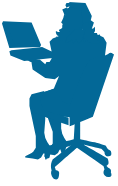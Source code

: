 <mxfile version="16.5.3" type="github"><diagram id="tKR9JdSKPvEkZK_Wvz4E" name="Page-1"><mxGraphModel dx="1022" dy="529" grid="1" gridSize="10" guides="1" tooltips="1" connect="1" arrows="1" fold="1" page="1" pageScale="1" pageWidth="827" pageHeight="1169" math="0" shadow="0"><root><mxCell id="0"/><mxCell id="1" parent="0"/><mxCell id="rok-xmegfn7VIWlT4QaW-5" value="" style="shape=mxgraph.cisco.people.sitting_woman;html=1;pointerEvents=1;dashed=0;fillColor=#036897;strokeColor=#ffffff;strokeWidth=2;verticalLabelPosition=bottom;verticalAlign=top;align=center;outlineConnect=0;" parent="1" vertex="1"><mxGeometry x="140" y="160" width="56" height="90" as="geometry"/></mxCell></root></mxGraphModel></diagram></mxfile>